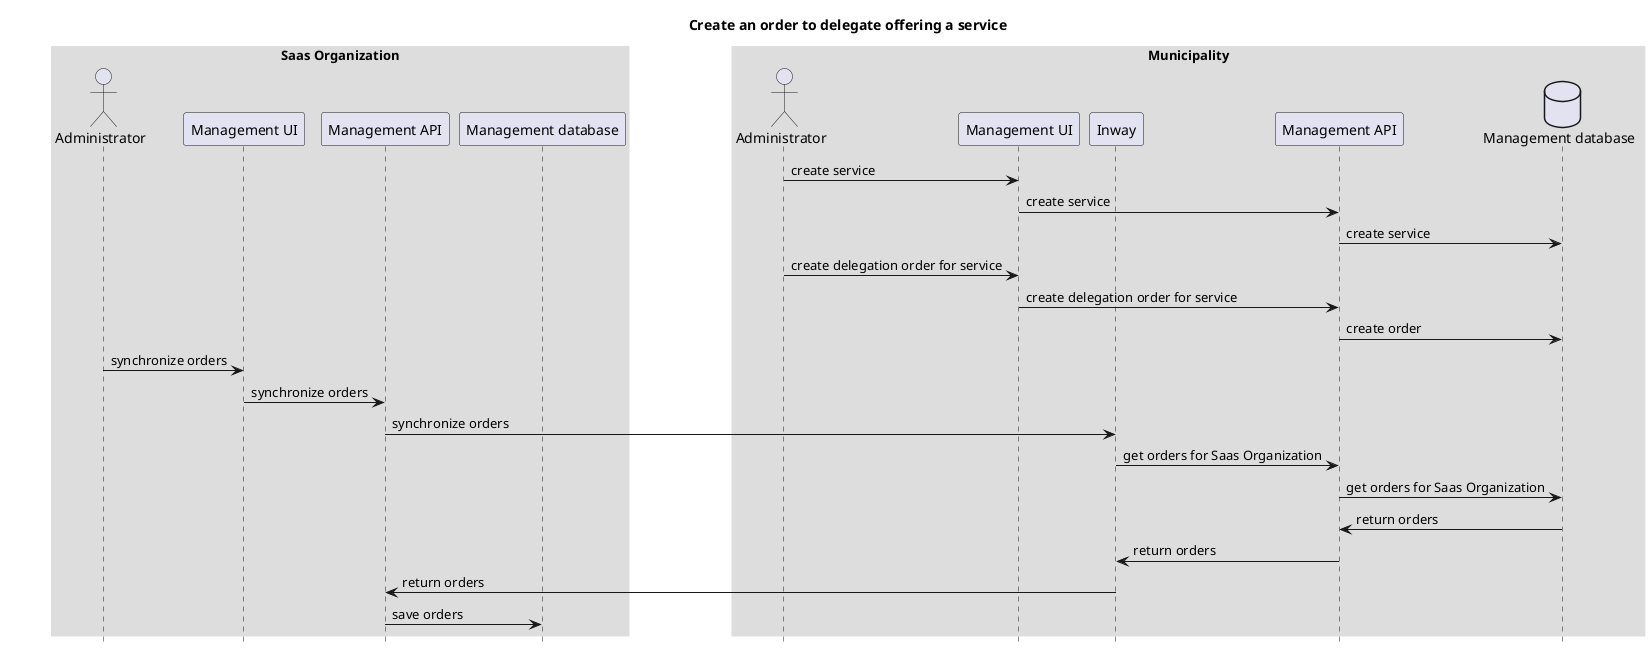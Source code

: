 @startuml
title: Create an order to delegate offering a service

skinparam sequenceBoxBorderColor #transparent
skinparam boxPadding 50
hide footbox

box "Saas Organization"
actor "Administrator" as administratorSaasOrganization
participant "Management UI" as managementUISaasOrganization
participant "Management API" as managementAPISaasOrganization
participant "Management database" as managementDatabaseSaasOrganization
end box

box "Municipality"
actor "Administrator" as administratorMunicipality
participant "Management UI" as managementUIMunicipality
participant "Inway" as inwayMunicipality
participant "Management API" as managementAPIMunicipality
database "Management database" as managementDatabaseMunicipality
end box

administratorMunicipality -> managementUIMunicipality: create service
managementUIMunicipality -> managementAPIMunicipality: create service
managementAPIMunicipality -> managementDatabaseMunicipality: create service
administratorMunicipality -> managementUIMunicipality: create delegation order for service
managementUIMunicipality -> managementAPIMunicipality: create delegation order for service
managementAPIMunicipality -> managementDatabaseMunicipality: create order

administratorSaasOrganization -> managementUISaasOrganization: synchronize orders
managementUISaasOrganization -> managementAPISaasOrganization: synchronize orders
managementAPISaasOrganization -> inwayMunicipality: synchronize orders
inwayMunicipality -> managementAPIMunicipality: get orders for Saas Organization
managementAPIMunicipality -> managementDatabaseMunicipality:  get orders for Saas Organization
managementDatabaseMunicipality -> managementAPIMunicipality: return orders
managementAPIMunicipality -> inwayMunicipality: return orders
inwayMunicipality -> managementAPISaasOrganization: return orders
managementAPISaasOrganization -> managementDatabaseSaasOrganization: save orders

@enduml
